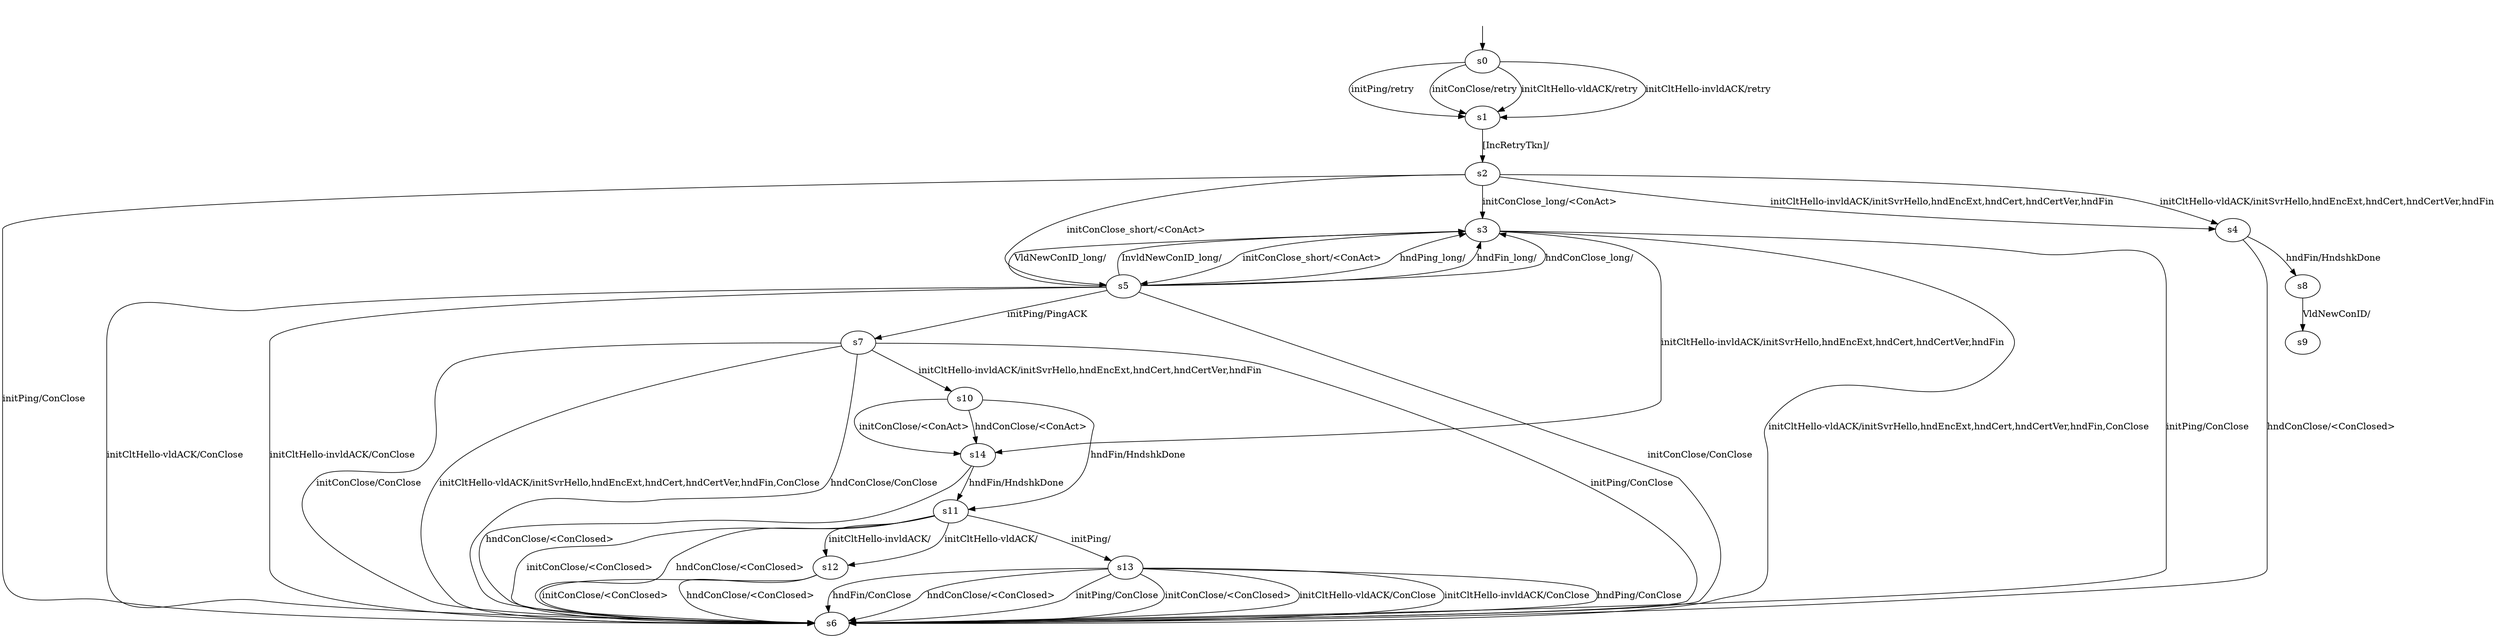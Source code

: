 digraph "quantModels/quant-BWR-0/learnedModel" {
s0 [label=s0];
s1 [label=s1];
s2 [label=s2];
s3 [label=s3];
s4 [label=s4];
s5 [label=s5];
s6 [label=s6];
s7 [label=s7];
s8 [label=s8];
s9 [label=s9];
s10 [label=s10];
s11 [label=s11];
s12 [label=s12];
s13 [label=s13];
s14 [label=s14];
s0 -> s1  [label="initPing/retry "];
s0 -> s1  [label="initConClose/retry "];
s0 -> s1  [label="initCltHello-vldACK/retry "];
s0 -> s1  [label="initCltHello-invldACK/retry "];
s1 -> s2  [label="[IncRetryTkn]/ "];
s2 -> s6  [label="initPing/ConClose "];
s2 -> s5  [label="initConClose_short/<ConAct> "];
s2 -> s4  [label="initCltHello-vldACK/initSvrHello,hndEncExt,hndCert,hndCertVer,hndFin "];
s2 -> s4  [label="initCltHello-invldACK/initSvrHello,hndEncExt,hndCert,hndCertVer,hndFin "];
s2 -> s3  [label="initConClose_long/<ConAct> "];
s3 -> s6  [label="initPing/ConClose "];
s3 -> s5  [label="initConClose_short/<ConAct> "];
s3 -> s6  [label="initCltHello-vldACK/initSvrHello,hndEncExt,hndCert,hndCertVer,hndFin,ConClose "];
s3 -> s14  [label="initCltHello-invldACK/initSvrHello,hndEncExt,hndCert,hndCertVer,hndFin "];
s4 -> s8  [label="hndFin/HndshkDone "];
s4 -> s6  [label="hndConClose/<ConClosed> "];
s5 -> s7  [label="initPing/PingACK "];
s5 -> s6  [label="initConClose/ConClose "];
s5 -> s6  [label="initCltHello-vldACK/ConClose "];
s5 -> s6  [label="initCltHello-invldACK/ConClose "];
s5 -> s3  [label="hndPing_long/ "];
s5 -> s3  [label="hndFin_long/ "];
s5 -> s3  [label="hndConClose_long/ "];
s5 -> s3  [label="VldNewConID_long/ "];
s5 -> s3  [label="InvldNewConID_long/ "];
s7 -> s6  [label="initPing/ConClose "];
s7 -> s6  [label="initConClose/ConClose "];
s7 -> s6  [label="initCltHello-vldACK/initSvrHello,hndEncExt,hndCert,hndCertVer,hndFin,ConClose "];
s7 -> s10  [label="initCltHello-invldACK/initSvrHello,hndEncExt,hndCert,hndCertVer,hndFin "];
s7 -> s6  [label="hndConClose/ConClose "];
s8 -> s9  [label="VldNewConID/ "];
s10 -> s14  [label="initConClose/<ConAct> "];
s10 -> s11  [label="hndFin/HndshkDone "];
s10 -> s14  [label="hndConClose/<ConAct> "];
s11 -> s13  [label="initPing/ "];
s11 -> s6  [label="initConClose/<ConClosed> "];
s11 -> s12  [label="initCltHello-vldACK/ "];
s11 -> s12  [label="initCltHello-invldACK/ "];
s11 -> s6  [label="hndConClose/<ConClosed> "];
s12 -> s6  [label="initConClose/<ConClosed> "];
s12 -> s6  [label="hndConClose/<ConClosed> "];
s13 -> s6  [label="initPing/ConClose "];
s13 -> s6  [label="initConClose/<ConClosed> "];
s13 -> s6  [label="initCltHello-vldACK/ConClose "];
s13 -> s6  [label="initCltHello-invldACK/ConClose "];
s13 -> s6  [label="hndPing/ConClose "];
s13 -> s6  [label="hndFin/ConClose "];
s13 -> s6  [label="hndConClose/<ConClosed> "];
s14 -> s11  [label="hndFin/HndshkDone "];
s14 -> s6  [label="hndConClose/<ConClosed> "];
__start0 [label="", shape=none];
__start0 -> s0  [label=""];
}
